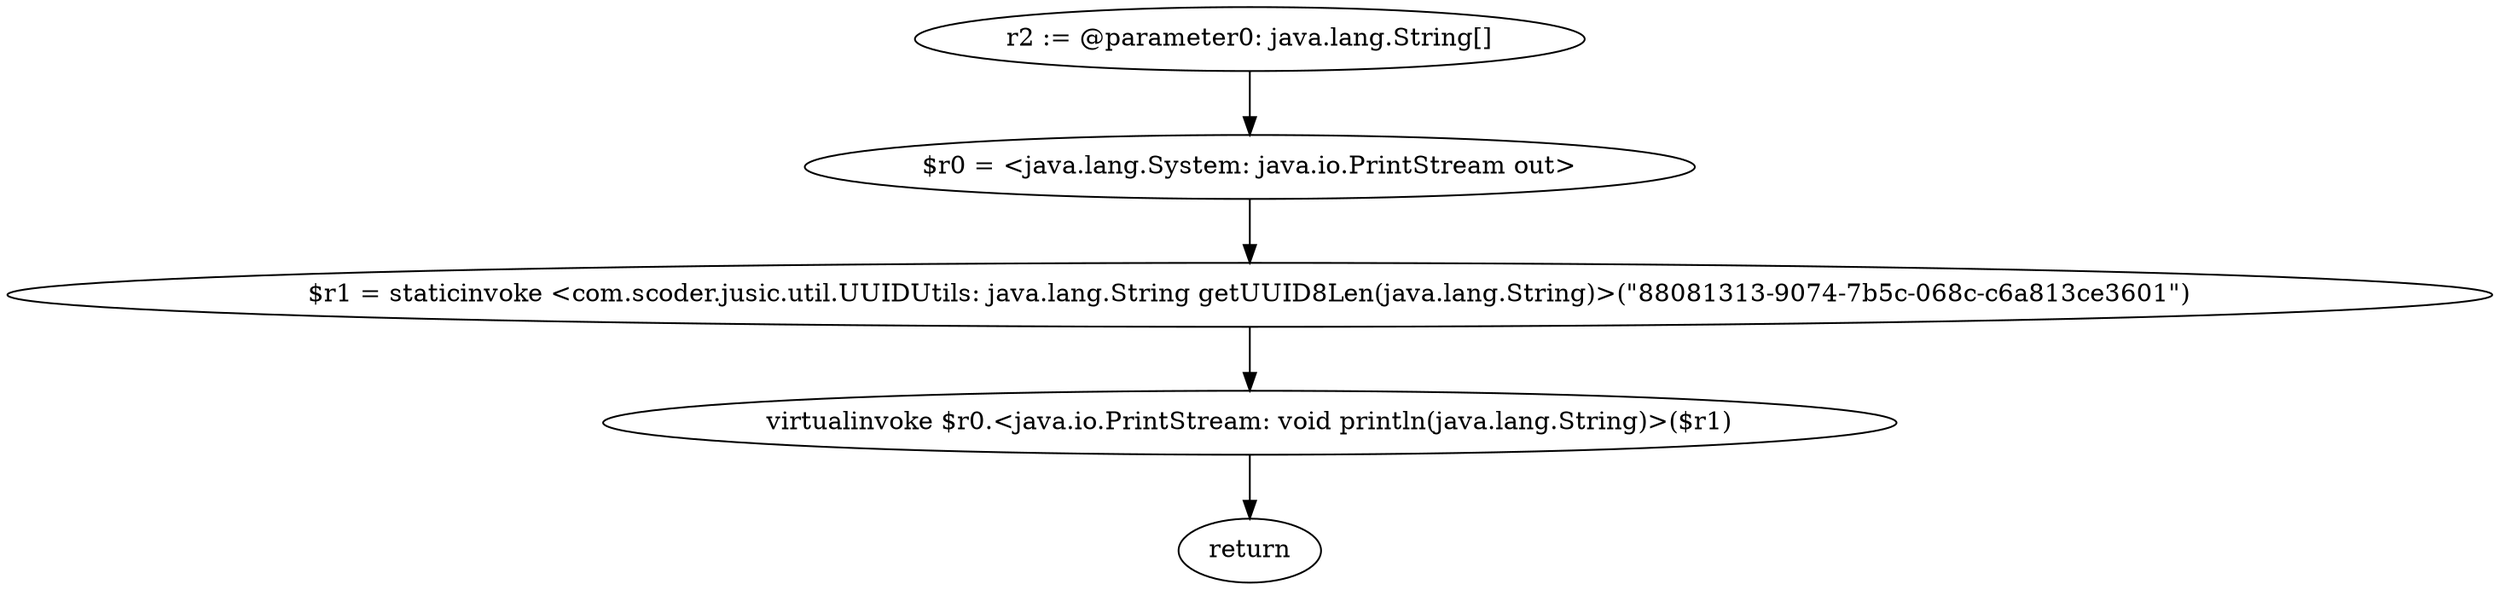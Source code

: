 digraph "unitGraph" {
    "r2 := @parameter0: java.lang.String[]"
    "$r0 = <java.lang.System: java.io.PrintStream out>"
    "$r1 = staticinvoke <com.scoder.jusic.util.UUIDUtils: java.lang.String getUUID8Len(java.lang.String)>(\"88081313-9074-7b5c-068c-c6a813ce3601\")"
    "virtualinvoke $r0.<java.io.PrintStream: void println(java.lang.String)>($r1)"
    "return"
    "r2 := @parameter0: java.lang.String[]"->"$r0 = <java.lang.System: java.io.PrintStream out>";
    "$r0 = <java.lang.System: java.io.PrintStream out>"->"$r1 = staticinvoke <com.scoder.jusic.util.UUIDUtils: java.lang.String getUUID8Len(java.lang.String)>(\"88081313-9074-7b5c-068c-c6a813ce3601\")";
    "$r1 = staticinvoke <com.scoder.jusic.util.UUIDUtils: java.lang.String getUUID8Len(java.lang.String)>(\"88081313-9074-7b5c-068c-c6a813ce3601\")"->"virtualinvoke $r0.<java.io.PrintStream: void println(java.lang.String)>($r1)";
    "virtualinvoke $r0.<java.io.PrintStream: void println(java.lang.String)>($r1)"->"return";
}

